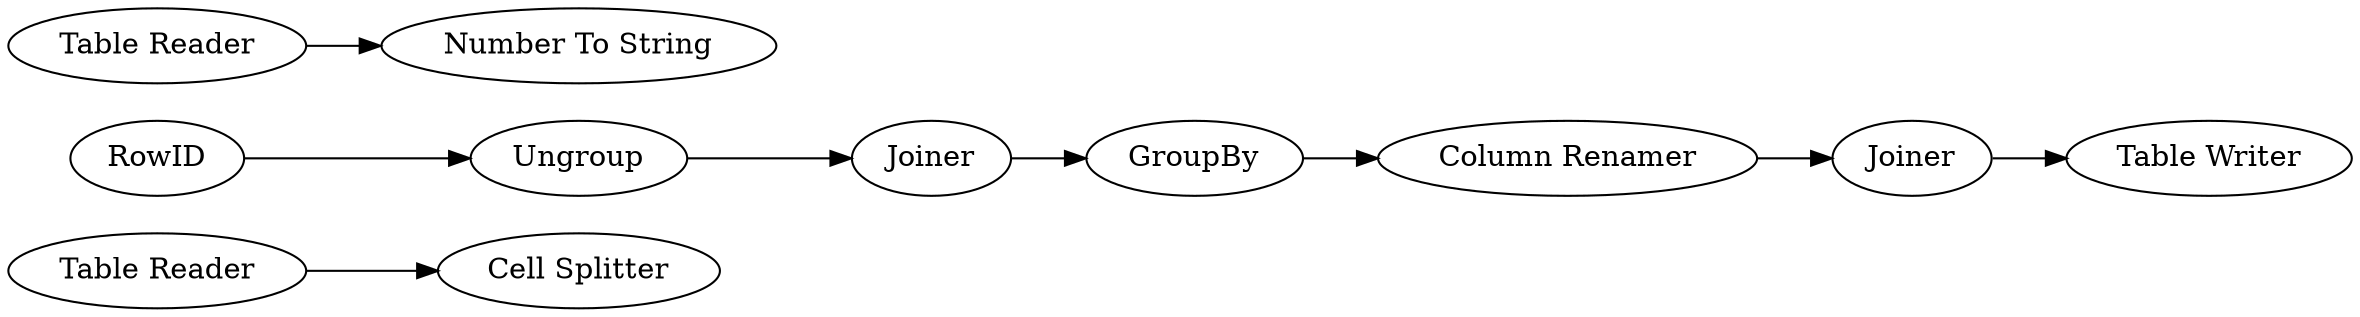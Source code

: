 digraph {
	"900218353291882654_123" [label="Cell Splitter"]
	"-3037718511275264483_113" [label=Joiner]
	"-3037718511275264483_114" [label="Column Renamer"]
	"-6854629243639823751_113" [label="Table Writer"]
	"900218353291882654_122" [label="Number To String"]
	"900218353291882654_125" [label="Table Reader"]
	"-3037718511275264483_33" [label=Ungroup]
	"-3037718511275264483_35" [label=GroupBy]
	"-3037718511275264483_112" [label=Joiner]
	"900218353291882654_124" [label="Table Reader"]
	"-3037718511275264483_31" [label=RowID]
	"900218353291882654_124" -> "900218353291882654_123"
	"-3037718511275264483_33" -> "-3037718511275264483_113"
	"-3037718511275264483_113" -> "-3037718511275264483_35"
	"-3037718511275264483_112" -> "-6854629243639823751_113"
	"-3037718511275264483_114" -> "-3037718511275264483_112"
	"-3037718511275264483_35" -> "-3037718511275264483_114"
	"900218353291882654_125" -> "900218353291882654_122"
	"-3037718511275264483_31" -> "-3037718511275264483_33"
	rankdir=LR
}
